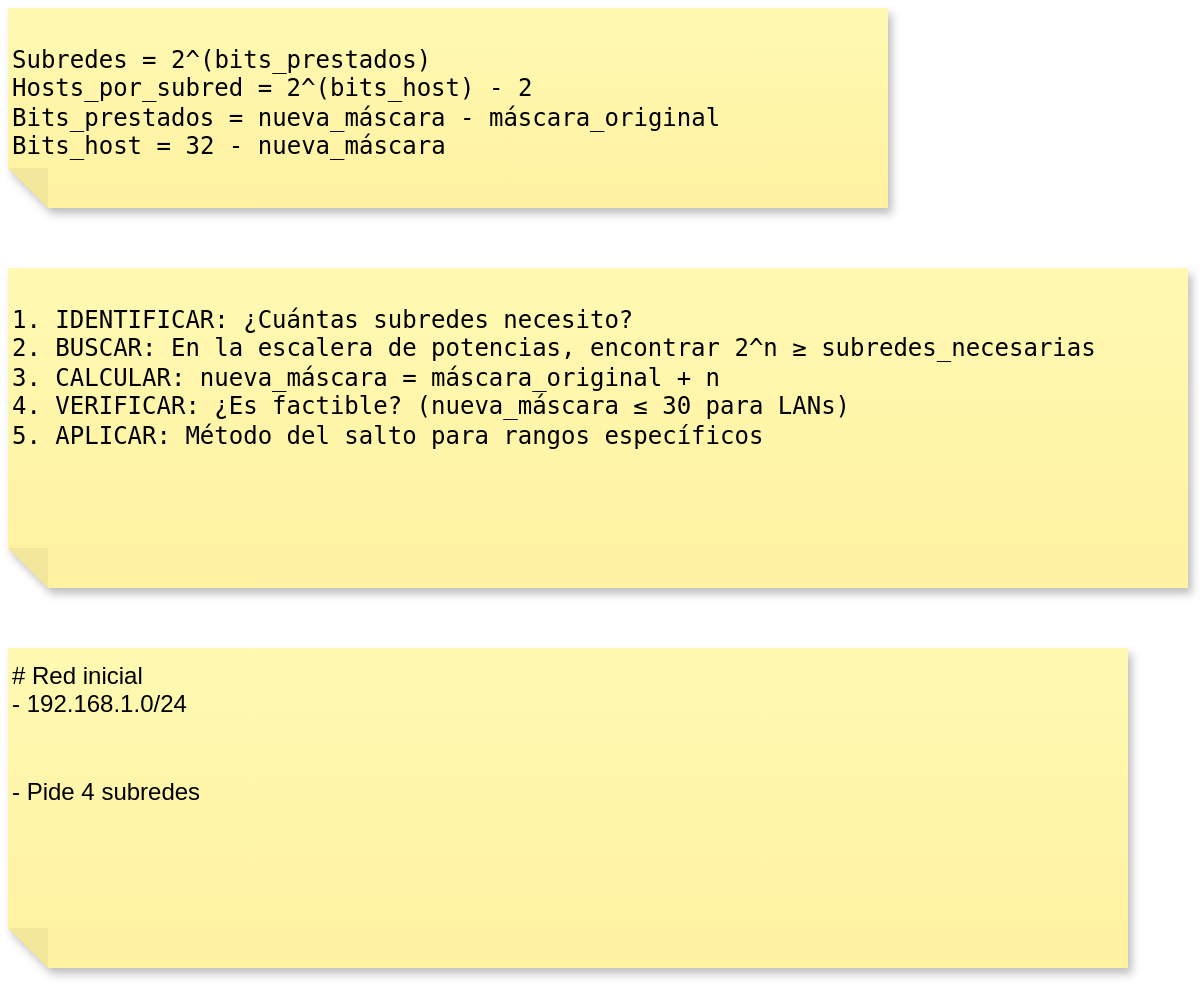 <mxfile version="27.0.9">
  <diagram name="Page-1" id="JiPqsGi5ijKtKEBQfELp">
    <mxGraphModel dx="705" dy="840" grid="1" gridSize="10" guides="1" tooltips="1" connect="1" arrows="1" fold="1" page="1" pageScale="1" pageWidth="850" pageHeight="1100" math="0" shadow="0">
      <root>
        <mxCell id="0" />
        <mxCell id="1" parent="0" />
        <mxCell id="GmLUtXMjHcGutKOs2Pte-1" value="&lt;pre data-language=&quot;bash&quot;&gt;&lt;code&gt;&lt;div class=&quot;ec-line&quot;&gt;&lt;div class=&quot;code&quot;&gt;&lt;span style=&quot;--0:#82AAFF;--1:#3B61B0&quot;&gt;Subredes&lt;/span&gt;&lt;span style=&quot;--0:#D6DEEB;--1:#403F53&quot;&gt; &lt;/span&gt;&lt;span style=&quot;--0:#ECC48D;--1:#3B61B0&quot;&gt;=&lt;/span&gt;&lt;span style=&quot;--0:#D6DEEB;--1:#403F53&quot;&gt; &lt;/span&gt;&lt;span style=&quot;--0:#ECC48D;--1:#3B61B0&quot;&gt;2^&lt;/span&gt;&lt;span style=&quot;--0:#D6DEEB;--1:#403F53&quot;&gt;(&lt;/span&gt;&lt;span style=&quot;--0:#82AAFF;--1:#3B61B0&quot;&gt;bits_prestados&lt;/span&gt;&lt;span style=&quot;--0:#D6DEEB;--1:#403F53&quot;&gt;)&lt;/span&gt;&lt;/div&gt;&lt;/div&gt;&lt;div class=&quot;ec-line&quot;&gt;&lt;div class=&quot;code&quot;&gt;&lt;span style=&quot;--0:#82AAFF;--1:#3B61B0&quot;&gt;Hosts_por_subred&lt;/span&gt;&lt;span style=&quot;--0:#D6DEEB;--1:#403F53&quot;&gt; &lt;/span&gt;&lt;span style=&quot;--0:#ECC48D;--1:#3B61B0&quot;&gt;=&lt;/span&gt;&lt;span style=&quot;--0:#D6DEEB;--1:#403F53&quot;&gt; &lt;/span&gt;&lt;span style=&quot;--0:#ECC48D;--1:#3B61B0&quot;&gt;2^&lt;/span&gt;&lt;span style=&quot;--0:#D6DEEB;--1:#403F53&quot;&gt;(&lt;/span&gt;&lt;span style=&quot;--0:#82AAFF;--1:#3B61B0&quot;&gt;bits_host&lt;/span&gt;&lt;span style=&quot;--0:#D6DEEB;--1:#403F53&quot;&gt;) &lt;/span&gt;&lt;span style=&quot;--0:#ECC48D;--1:#3B61B0&quot;&gt;-&lt;/span&gt;&lt;span style=&quot;--0:#D6DEEB;--1:#403F53&quot;&gt; &lt;/span&gt;&lt;span style=&quot;--0:#F78C6C;--1:#AA0982&quot;&gt;2&lt;/span&gt;&lt;/div&gt;&lt;/div&gt;&lt;div class=&quot;ec-line&quot;&gt;&lt;div class=&quot;code&quot;&gt;&lt;span style=&quot;--0:#82AAFF;--1:#3B61B0&quot;&gt;Bits_prestados&lt;/span&gt;&lt;span style=&quot;--0:#D6DEEB;--1:#403F53&quot;&gt; &lt;/span&gt;&lt;span style=&quot;--0:#ECC48D;--1:#3B61B0&quot;&gt;=&lt;/span&gt;&lt;span style=&quot;--0:#D6DEEB;--1:#403F53&quot;&gt; &lt;/span&gt;&lt;span style=&quot;--0:#ECC48D;--1:#3B61B0&quot;&gt;nueva_máscara&lt;/span&gt;&lt;span style=&quot;--0:#D6DEEB;--1:#403F53&quot;&gt; &lt;/span&gt;&lt;span style=&quot;--0:#ECC48D;--1:#3B61B0&quot;&gt;-&lt;/span&gt;&lt;span style=&quot;--0:#D6DEEB;--1:#403F53&quot;&gt; &lt;/span&gt;&lt;span style=&quot;--0:#ECC48D;--1:#3B61B0&quot;&gt;máscara_original&lt;/span&gt;&lt;/div&gt;&lt;/div&gt;&lt;div class=&quot;ec-line&quot;&gt;&lt;div class=&quot;code&quot;&gt;&lt;span style=&quot;--0:#82AAFF;--1:#3B61B0&quot;&gt;Bits_host&lt;/span&gt;&lt;span style=&quot;--0:#D6DEEB;--1:#403F53&quot;&gt; &lt;/span&gt;&lt;span style=&quot;--0:#ECC48D;--1:#3B61B0&quot;&gt;=&lt;/span&gt;&lt;span style=&quot;--0:#D6DEEB;--1:#403F53&quot;&gt; &lt;/span&gt;&lt;span style=&quot;--0:#F78C6C;--1:#AA0982&quot;&gt;32&lt;/span&gt;&lt;span style=&quot;--0:#D6DEEB;--1:#403F53&quot;&gt; &lt;/span&gt;&lt;span style=&quot;--0:#ECC48D;--1:#3B61B0&quot;&gt;-&lt;/span&gt;&lt;span style=&quot;--0:#D6DEEB;--1:#403F53&quot;&gt; &lt;/span&gt;&lt;span style=&quot;--0:#ECC48D;--1:#3B61B0&quot;&gt;nueva_máscara&lt;/span&gt;&lt;/div&gt;&lt;/div&gt;&lt;/code&gt;&lt;/pre&gt;" style="shape=note;whiteSpace=wrap;html=1;backgroundOutline=1;fontColor=#000000;darkOpacity=0.05;fillColor=#FFF9B2;strokeColor=none;fillStyle=solid;direction=west;gradientDirection=north;gradientColor=#FFF2A1;shadow=1;size=20;pointerEvents=1;align=left;verticalAlign=top;" vertex="1" parent="1">
          <mxGeometry x="40" y="270" width="440" height="100" as="geometry" />
        </mxCell>
        <mxCell id="GmLUtXMjHcGutKOs2Pte-2" value="&lt;pre data-language=&quot;plaintext&quot;&gt;&lt;code&gt;&lt;div class=&quot;ec-line&quot;&gt;&lt;div class=&quot;code&quot;&gt;&lt;span style=&quot;--0:#d6deeb;--1:#403f53&quot;&gt;1. IDENTIFICAR: ¿Cuántas subredes necesito?&lt;/span&gt;&lt;/div&gt;&lt;/div&gt;&lt;div class=&quot;ec-line&quot;&gt;&lt;div class=&quot;code&quot;&gt;&lt;span style=&quot;--0:#d6deeb;--1:#403f53&quot;&gt;2. BUSCAR: En la escalera de potencias, encontrar 2^n ≥ subredes_necesarias&lt;/span&gt;&lt;/div&gt;&lt;/div&gt;&lt;div class=&quot;ec-line&quot;&gt;&lt;div class=&quot;code&quot;&gt;&lt;span style=&quot;--0:#d6deeb;--1:#403f53&quot;&gt;3. CALCULAR: nueva_máscara = máscara_original + n&lt;/span&gt;&lt;/div&gt;&lt;/div&gt;&lt;div class=&quot;ec-line&quot;&gt;&lt;div class=&quot;code&quot;&gt;&lt;span style=&quot;--0:#d6deeb;--1:#403f53&quot;&gt;4. VERIFICAR: ¿Es factible? (nueva_máscara ≤ 30 para LANs)&lt;/span&gt;&lt;/div&gt;&lt;/div&gt;&lt;div class=&quot;ec-line&quot;&gt;&lt;div class=&quot;code&quot; style=&quot;&quot;&gt;&lt;span style=&quot;--0:#d6deeb;--1:#403f53&quot;&gt;5. APLICAR: Método del salto para rangos específicos&lt;/span&gt;&lt;/div&gt;&lt;/div&gt;&lt;/code&gt;&lt;/pre&gt;" style="shape=note;whiteSpace=wrap;html=1;backgroundOutline=1;fontColor=#000000;darkOpacity=0.05;fillColor=#FFF9B2;strokeColor=none;fillStyle=solid;direction=west;gradientDirection=north;gradientColor=#FFF2A1;shadow=1;size=20;pointerEvents=1;verticalAlign=top;align=left;" vertex="1" parent="1">
          <mxGeometry x="40" y="400" width="590" height="160" as="geometry" />
        </mxCell>
        <mxCell id="GmLUtXMjHcGutKOs2Pte-4" value="&lt;div&gt;# Red inicial&lt;/div&gt;&lt;div&gt;-&amp;nbsp;&lt;span style=&quot;background-color: transparent; color: light-dark(rgb(0, 0, 0), rgb(237, 237, 237));&quot;&gt;192.168.1.0/24&lt;/span&gt;&lt;/div&gt;&lt;div&gt;&lt;br&gt;&lt;/div&gt;&lt;div&gt;&lt;br&gt;&lt;/div&gt;- Pide 4 subredes" style="shape=note;whiteSpace=wrap;html=1;backgroundOutline=1;fontColor=#000000;darkOpacity=0.05;fillColor=#FFF9B2;strokeColor=none;fillStyle=solid;direction=west;gradientDirection=north;gradientColor=#FFF2A1;shadow=1;size=20;pointerEvents=1;align=left;verticalAlign=top;" vertex="1" parent="1">
          <mxGeometry x="40" y="590" width="560" height="160" as="geometry" />
        </mxCell>
      </root>
    </mxGraphModel>
  </diagram>
</mxfile>
